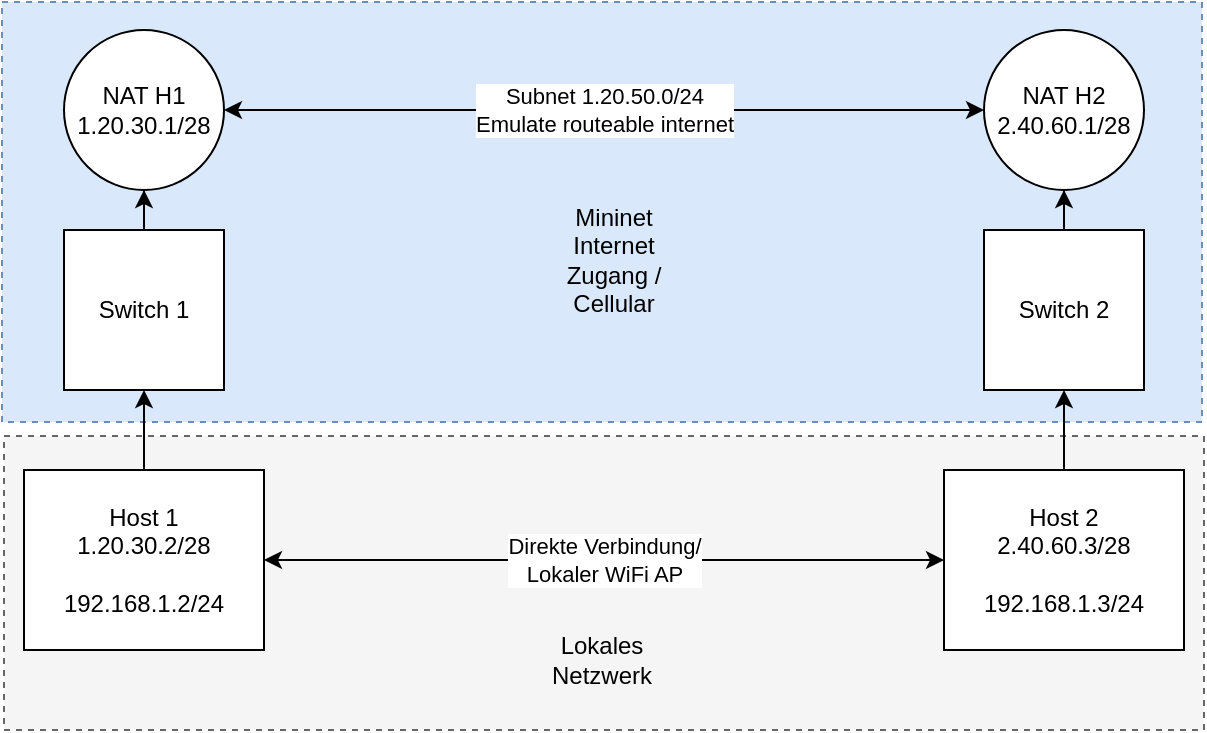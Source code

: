 <mxfile version="21.6.6" type="device">
  <diagram name="Page-1" id="y4iI3hgSICkqScUBPNSd">
    <mxGraphModel dx="1434" dy="741" grid="1" gridSize="10" guides="1" tooltips="1" connect="1" arrows="1" fold="1" page="1" pageScale="1" pageWidth="850" pageHeight="1100" math="0" shadow="0">
      <root>
        <mxCell id="0" />
        <mxCell id="1" parent="0" />
        <mxCell id="SmNu8NIOf34_sHcW9DfF-14" value="" style="rounded=0;whiteSpace=wrap;html=1;fillColor=#dae8fc;strokeColor=#6c8ebf;dashed=1;" parent="1" vertex="1">
          <mxGeometry x="149" y="36" width="600" height="210" as="geometry" />
        </mxCell>
        <mxCell id="SmNu8NIOf34_sHcW9DfF-10" value="" style="rounded=0;whiteSpace=wrap;html=1;fillColor=#f5f5f5;fontColor=#333333;strokeColor=#666666;dashed=1;" parent="1" vertex="1">
          <mxGeometry x="150" y="253" width="600" height="147" as="geometry" />
        </mxCell>
        <mxCell id="SmNu8NIOf34_sHcW9DfF-2" value="" style="edgeStyle=orthogonalEdgeStyle;rounded=0;orthogonalLoop=1;jettySize=auto;html=1;" parent="1" source="1q6Hv9pTBFsrhWVItdsr-1" target="SmNu8NIOf34_sHcW9DfF-1" edge="1">
          <mxGeometry relative="1" as="geometry" />
        </mxCell>
        <mxCell id="dAWpfGcIbrJBMm8bUemz-1" value="&lt;div&gt;Direkte Verbindung/&lt;/div&gt;&lt;div&gt;Lokaler WiFi AP&lt;/div&gt;" style="edgeStyle=orthogonalEdgeStyle;rounded=0;orthogonalLoop=1;jettySize=auto;html=1;startArrow=classic;startFill=1;" parent="1" source="1q6Hv9pTBFsrhWVItdsr-1" target="1q6Hv9pTBFsrhWVItdsr-8" edge="1">
          <mxGeometry relative="1" as="geometry" />
        </mxCell>
        <mxCell id="1q6Hv9pTBFsrhWVItdsr-1" value="&lt;div&gt;Host 1&lt;br&gt;&lt;/div&gt;&lt;div&gt;1.20.30.2/28&lt;/div&gt;&lt;div&gt;&lt;br&gt;&lt;/div&gt;&lt;div&gt;192.168.1.2/24&lt;/div&gt;" style="rounded=0;whiteSpace=wrap;html=1;" parent="1" vertex="1">
          <mxGeometry x="160" y="270" width="120" height="90" as="geometry" />
        </mxCell>
        <mxCell id="SmNu8NIOf34_sHcW9DfF-6" value="" style="edgeStyle=orthogonalEdgeStyle;rounded=0;orthogonalLoop=1;jettySize=auto;html=1;" parent="1" source="1q6Hv9pTBFsrhWVItdsr-8" target="SmNu8NIOf34_sHcW9DfF-5" edge="1">
          <mxGeometry relative="1" as="geometry" />
        </mxCell>
        <mxCell id="1q6Hv9pTBFsrhWVItdsr-8" value="&lt;div&gt;Host 2&lt;br&gt;&lt;/div&gt;&lt;div&gt;2.40.60.3/28&lt;/div&gt;&lt;div&gt;&lt;br&gt;&lt;/div&gt;&lt;div&gt;192.168.1.3/24&lt;br&gt;&lt;/div&gt;" style="whiteSpace=wrap;html=1;" parent="1" vertex="1">
          <mxGeometry x="620" y="270" width="120" height="90" as="geometry" />
        </mxCell>
        <mxCell id="SmNu8NIOf34_sHcW9DfF-4" value="" style="edgeStyle=orthogonalEdgeStyle;rounded=0;orthogonalLoop=1;jettySize=auto;html=1;" parent="1" source="SmNu8NIOf34_sHcW9DfF-1" target="SmNu8NIOf34_sHcW9DfF-3" edge="1">
          <mxGeometry relative="1" as="geometry" />
        </mxCell>
        <mxCell id="SmNu8NIOf34_sHcW9DfF-1" value="Switch 1" style="whiteSpace=wrap;html=1;aspect=fixed;" parent="1" vertex="1">
          <mxGeometry x="180" y="150" width="80" height="80" as="geometry" />
        </mxCell>
        <mxCell id="HeIuiyx35pgXJjmiXsRd-1" value="&lt;div&gt;Subnet 1.20.50.0/24&lt;/div&gt;Emulate routeable internet" style="edgeStyle=orthogonalEdgeStyle;rounded=0;orthogonalLoop=1;jettySize=auto;html=1;entryX=0;entryY=0.5;entryDx=0;entryDy=0;startArrow=classic;startFill=1;" parent="1" source="SmNu8NIOf34_sHcW9DfF-3" target="SmNu8NIOf34_sHcW9DfF-7" edge="1">
          <mxGeometry relative="1" as="geometry" />
        </mxCell>
        <mxCell id="SmNu8NIOf34_sHcW9DfF-3" value="NAT H1&lt;br&gt;1.20.30.1/28" style="ellipse;whiteSpace=wrap;html=1;" parent="1" vertex="1">
          <mxGeometry x="180" y="50" width="80" height="80" as="geometry" />
        </mxCell>
        <mxCell id="SmNu8NIOf34_sHcW9DfF-8" value="" style="edgeStyle=orthogonalEdgeStyle;rounded=0;orthogonalLoop=1;jettySize=auto;html=1;" parent="1" source="SmNu8NIOf34_sHcW9DfF-5" target="SmNu8NIOf34_sHcW9DfF-7" edge="1">
          <mxGeometry relative="1" as="geometry" />
        </mxCell>
        <mxCell id="SmNu8NIOf34_sHcW9DfF-5" value="Switch 2" style="whiteSpace=wrap;html=1;aspect=fixed;" parent="1" vertex="1">
          <mxGeometry x="640" y="150" width="80" height="80" as="geometry" />
        </mxCell>
        <mxCell id="SmNu8NIOf34_sHcW9DfF-7" value="NAT H2&lt;br&gt;2.40.60.1/28" style="ellipse;whiteSpace=wrap;html=1;" parent="1" vertex="1">
          <mxGeometry x="640" y="50" width="80" height="80" as="geometry" />
        </mxCell>
        <mxCell id="SmNu8NIOf34_sHcW9DfF-11" value="Lokales Netzwerk" style="text;html=1;strokeColor=none;fillColor=none;align=center;verticalAlign=middle;whiteSpace=wrap;rounded=0;" parent="1" vertex="1">
          <mxGeometry x="419" y="350" width="60" height="30" as="geometry" />
        </mxCell>
        <mxCell id="SmNu8NIOf34_sHcW9DfF-15" value="Mininet Internet Zugang / Cellular" style="text;html=1;strokeColor=none;fillColor=none;align=center;verticalAlign=middle;whiteSpace=wrap;rounded=0;" parent="1" vertex="1">
          <mxGeometry x="425" y="150" width="60" height="30" as="geometry" />
        </mxCell>
      </root>
    </mxGraphModel>
  </diagram>
</mxfile>
